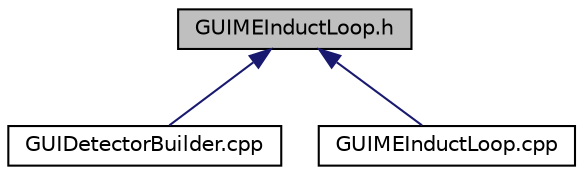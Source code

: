 digraph "GUIMEInductLoop.h"
{
  edge [fontname="Helvetica",fontsize="10",labelfontname="Helvetica",labelfontsize="10"];
  node [fontname="Helvetica",fontsize="10",shape=record];
  Node75 [label="GUIMEInductLoop.h",height=0.2,width=0.4,color="black", fillcolor="grey75", style="filled", fontcolor="black"];
  Node75 -> Node76 [dir="back",color="midnightblue",fontsize="10",style="solid",fontname="Helvetica"];
  Node76 [label="GUIDetectorBuilder.cpp",height=0.2,width=0.4,color="black", fillcolor="white", style="filled",URL="$dc/db7/_g_u_i_detector_builder_8cpp.html"];
  Node75 -> Node77 [dir="back",color="midnightblue",fontsize="10",style="solid",fontname="Helvetica"];
  Node77 [label="GUIMEInductLoop.cpp",height=0.2,width=0.4,color="black", fillcolor="white", style="filled",URL="$db/de6/_g_u_i_m_e_induct_loop_8cpp.html"];
}
